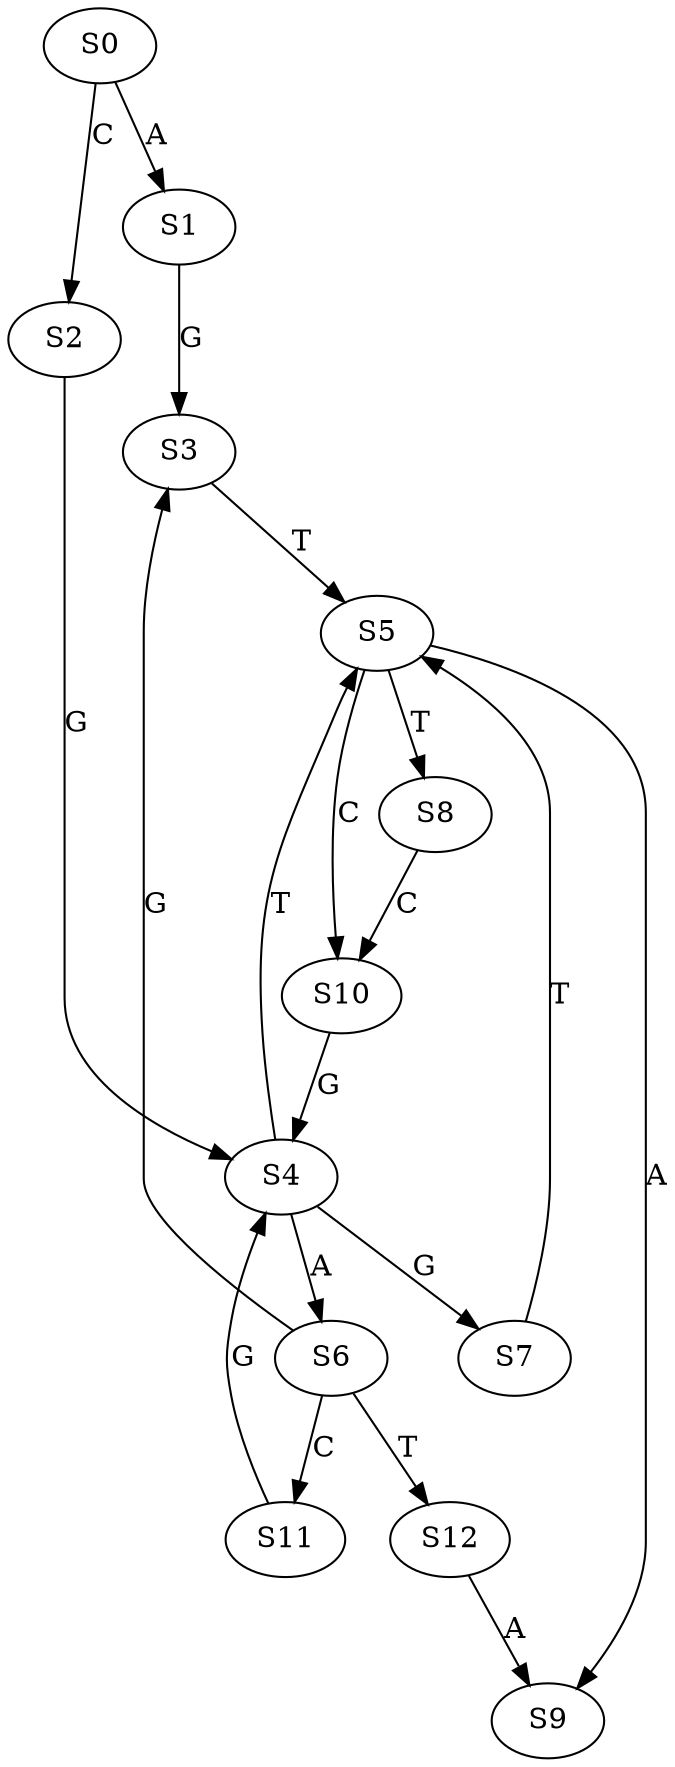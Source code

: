 strict digraph  {
	S0 -> S1 [ label = A ];
	S0 -> S2 [ label = C ];
	S1 -> S3 [ label = G ];
	S2 -> S4 [ label = G ];
	S3 -> S5 [ label = T ];
	S4 -> S6 [ label = A ];
	S4 -> S7 [ label = G ];
	S4 -> S5 [ label = T ];
	S5 -> S8 [ label = T ];
	S5 -> S9 [ label = A ];
	S5 -> S10 [ label = C ];
	S6 -> S3 [ label = G ];
	S6 -> S11 [ label = C ];
	S6 -> S12 [ label = T ];
	S7 -> S5 [ label = T ];
	S8 -> S10 [ label = C ];
	S10 -> S4 [ label = G ];
	S11 -> S4 [ label = G ];
	S12 -> S9 [ label = A ];
}
